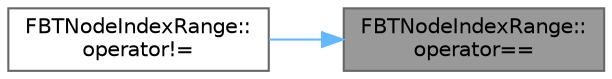 digraph "FBTNodeIndexRange::operator=="
{
 // INTERACTIVE_SVG=YES
 // LATEX_PDF_SIZE
  bgcolor="transparent";
  edge [fontname=Helvetica,fontsize=10,labelfontname=Helvetica,labelfontsize=10];
  node [fontname=Helvetica,fontsize=10,shape=box,height=0.2,width=0.4];
  rankdir="RL";
  Node1 [id="Node000001",label="FBTNodeIndexRange::\loperator==",height=0.2,width=0.4,color="gray40", fillcolor="grey60", style="filled", fontcolor="black",tooltip=" "];
  Node1 -> Node2 [id="edge1_Node000001_Node000002",dir="back",color="steelblue1",style="solid",tooltip=" "];
  Node2 [id="Node000002",label="FBTNodeIndexRange::\loperator!=",height=0.2,width=0.4,color="grey40", fillcolor="white", style="filled",URL="$db/dc1/structFBTNodeIndexRange.html#afd9acbaa61de34f7acb3638964b61121",tooltip=" "];
}
